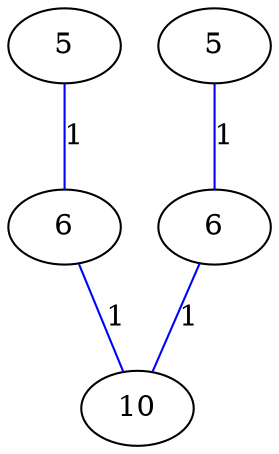 graph G {
	0 [label="5"];
	1 [label="5"];
	2 [label="6"];
	3 [label="6"];
	4 [label="10"];
	0 -- 3 [label="1", color=blue];
	1 -- 2 [label="1", color=blue];
	2 -- 4 [label="1", color=blue];
	3 -- 4 [label="1", color=blue];
}